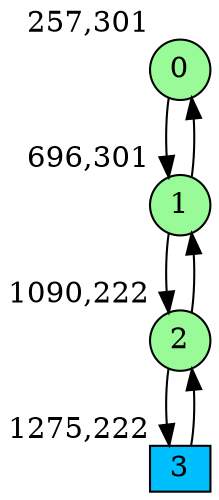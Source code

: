 digraph G {
graph [bgcolor=white]
node [shape=circle, style = filled, fillcolor=white,fixedsize=true, width=0.4, height=0.3 ]
0[xlabel="257,301", pos = "0,0!", fillcolor=palegreen ];
1[xlabel="696,301", pos = "6.85938,0!", fillcolor=palegreen ];
2[xlabel="1090,222", pos = "13.0156,1.23438!", fillcolor=palegreen ];
3[xlabel="1275,222", pos = "15.9063,1.23438!", fillcolor=deepskyblue, shape=box ];
0->1 ;
1->0 ;
1->2 ;
2->1 ;
2->3 ;
3->2 ;
}
